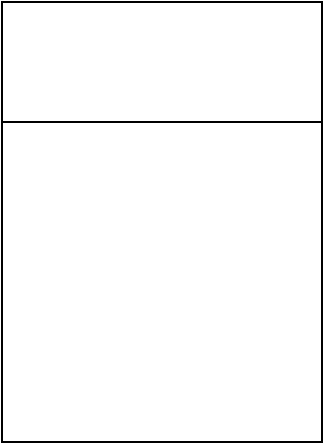 <mxfile version="13.5.8" type="github"><diagram id="xtvP1rPAhvEsEHkdONAQ" name="Page-1"><mxGraphModel dx="1296" dy="696" grid="1" gridSize="10" guides="1" tooltips="1" connect="1" arrows="1" fold="1" page="1" pageScale="1" pageWidth="827" pageHeight="1169" math="0" shadow="0"><root><mxCell id="0"/><mxCell id="1" parent="0"/><mxCell id="tdMSxSDI_pnduJc7i1MA-1" value="" style="rounded=0;whiteSpace=wrap;html=1;" vertex="1" parent="1"><mxGeometry x="40" y="40" width="160" height="60" as="geometry"/></mxCell><mxCell id="tdMSxSDI_pnduJc7i1MA-2" value="" style="whiteSpace=wrap;html=1;aspect=fixed;" vertex="1" parent="1"><mxGeometry x="40" y="100" width="160" height="160" as="geometry"/></mxCell></root></mxGraphModel></diagram></mxfile>